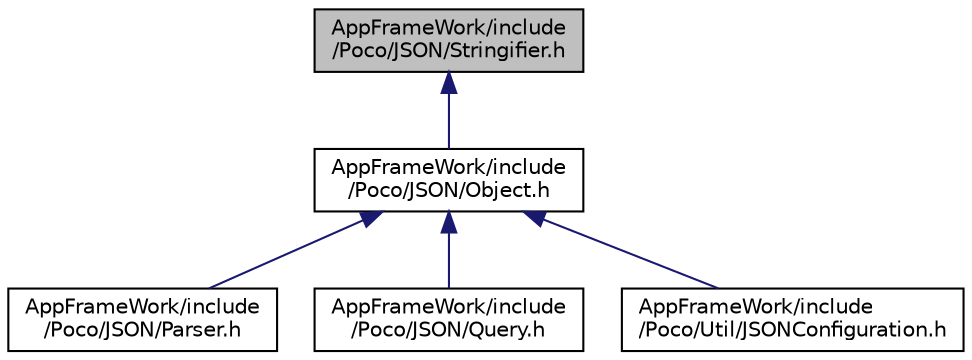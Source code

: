 digraph "AppFrameWork/include/Poco/JSON/Stringifier.h"
{
 // LATEX_PDF_SIZE
  edge [fontname="Helvetica",fontsize="10",labelfontname="Helvetica",labelfontsize="10"];
  node [fontname="Helvetica",fontsize="10",shape=record];
  Node1 [label="AppFrameWork/include\l/Poco/JSON/Stringifier.h",height=0.2,width=0.4,color="black", fillcolor="grey75", style="filled", fontcolor="black",tooltip=" "];
  Node1 -> Node2 [dir="back",color="midnightblue",fontsize="10",style="solid"];
  Node2 [label="AppFrameWork/include\l/Poco/JSON/Object.h",height=0.2,width=0.4,color="black", fillcolor="white", style="filled",URL="$Object_8h.html",tooltip=" "];
  Node2 -> Node3 [dir="back",color="midnightblue",fontsize="10",style="solid"];
  Node3 [label="AppFrameWork/include\l/Poco/JSON/Parser.h",height=0.2,width=0.4,color="black", fillcolor="white", style="filled",URL="$JSON_2Parser_8h.html",tooltip=" "];
  Node2 -> Node4 [dir="back",color="midnightblue",fontsize="10",style="solid"];
  Node4 [label="AppFrameWork/include\l/Poco/JSON/Query.h",height=0.2,width=0.4,color="black", fillcolor="white", style="filled",URL="$Query_8h.html",tooltip=" "];
  Node2 -> Node5 [dir="back",color="midnightblue",fontsize="10",style="solid"];
  Node5 [label="AppFrameWork/include\l/Poco/Util/JSONConfiguration.h",height=0.2,width=0.4,color="black", fillcolor="white", style="filled",URL="$JSONConfiguration_8h.html",tooltip=" "];
}
